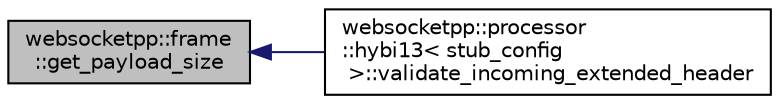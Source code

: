 digraph "websocketpp::frame::get_payload_size"
{
  edge [fontname="Helvetica",fontsize="10",labelfontname="Helvetica",labelfontsize="10"];
  node [fontname="Helvetica",fontsize="10",shape=record];
  rankdir="LR";
  Node90 [label="websocketpp::frame\l::get_payload_size",height=0.2,width=0.4,color="black", fillcolor="grey75", style="filled", fontcolor="black"];
  Node90 -> Node91 [dir="back",color="midnightblue",fontsize="10",style="solid"];
  Node91 [label="websocketpp::processor\l::hybi13\< stub_config\l \>::validate_incoming_extended_header",height=0.2,width=0.4,color="black", fillcolor="white", style="filled",URL="$classwebsocketpp_1_1processor_1_1hybi13.html#aee8565136bb0820e9a8914dfc5fdb753",tooltip="Validate an incoming extended header. "];
}
